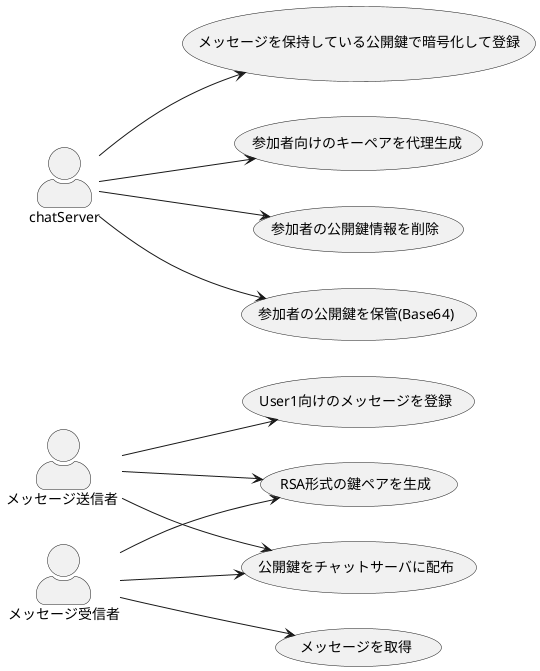 @startuml 想定ユースケース
    left to right direction
    skinparam actorStyle awesome 


    actor "メッセージ受信者" as user1
    actor "メッセージ送信者 " as user2
    actor chatServer as server
    user1-->(generateKeypairs)
    user2-->(generateKeypairs)

    user1-->(registPublicKey)
    user2-->(registPublicKey)
    user1-->(getMessage)
    user2-->(sendMessage)
    server-->(recordMessage)
    server-->(createUserKeypairs)
    server-->(deletePublicKey)
    server-->(recordPublicKey)
    "RSA形式の鍵ペアを生成" as (generateKeypairs)
    "公開鍵をチャットサーバに配布" as (registPublicKey)
    "User1向けのメッセージを登録" as (sendMessage)
    "メッセージを取得" as (getMessage)
    "メッセージを保持している公開鍵で暗号化して登録" as (recordMessage)
    "参加者向けのキーペアを代理生成" as (createUserKeypairs)
    "参加者の公開鍵情報を削除" as (deletePublicKey)
    "参加者の公開鍵を保管(Base64)" as (recordPublicKey)



@enduml

@startuml 鍵生成からメッセージ送信/受信シーケンス
actor Alice as alice
actor Bob as bob
participant ChatServer as chat
database datastore as db

activate alice
activate chat

== 鍵登録 ==
alice ->alice: 鍵ペア(RSA)を作る
activate alice
alice-->alice: 鍵ペアを返却
deactivate alice

alice->chat: 公開鍵を登録
activate chat
chat->db:key=userid,vlaue=公開鍵として登録
activate db
db-->>chat 
deactivate chat

activate bob
bob ->bob: 鍵ペア(RSA)を作る
activate bob
bob-->bob: 鍵ペアを返却
deactivate bob

bob->chat: 公開鍵を登録
activate chat
chat->db:key=userid,vlaue=公開鍵として登録
activate db
db-->>chat 
deactivate chat

==メッセージ送信==

alice -> chat:メッセージを送信
activate alice

group Bobへのメッセージ処理
    chat -> chat: メッセージを暗号化(ボブの共通鍵)
    activate chat
    chat --> chat: 暗号化済メッセージを返却
    deactivate chat

    chat -> chat: メッセージを符号化(Base64)
    activate chat
    chat --> chat: 符号化済みテキストを返却
    chat -> db: from=alice,to=bob,key=other,value=符号化済みテキスト
    deactivate chat
end

group Aliceへのメッセージ処理
    activate chat
    chat --> chat: 暗号化済メッセージを返却
    deactivate chat

    chat -> chat: メッセージを符号化(Base64)
    activate chat
    chat --> chat: 符号化済みテキストを返却
    chat -> db: from=alice,to=bob,key=mine,value=符号化済みテキスト
    deactivate chat
end

deactivate chat



chat --> alice:アリスの公開鍵で暗号化したメッセージ(Base64符号化済み)を返信
deactivate alice

==メッセージ受信==
loop [メッセージ取得]
    bob -> bob: 1秒ウエイト
    activate bob 
    bob -> chat: メッセージ取得
    activate chat
    chat -> db: メッセージ取得 to=bob,key=bobの鍵,最終取得済みメッセージID
    db-->chat: 条件に会うメッセージをすべて返却
    chat --> bob: 受け取っていない暗号化済みメッセージ(複数)
    deactivate bob
    deactivate chat
end

@enduml